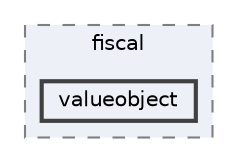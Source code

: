 digraph "repository/isd/src/main/java/com/sterlite/cal/isd/fiscal/valueobject"
{
 // LATEX_PDF_SIZE
  bgcolor="transparent";
  edge [fontname=Helvetica,fontsize=10,labelfontname=Helvetica,labelfontsize=10];
  node [fontname=Helvetica,fontsize=10,shape=box,height=0.2,width=0.4];
  compound=true
  subgraph clusterdir_836aaf7cf698e412d4df39cea79faa9c {
    graph [ bgcolor="#edf0f7", pencolor="grey50", label="fiscal", fontname=Helvetica,fontsize=10 style="filled,dashed", URL="dir_836aaf7cf698e412d4df39cea79faa9c.html",tooltip=""]
  dir_23fe8302c05d8b8e002d1428cf512efd [label="valueobject", fillcolor="#edf0f7", color="grey25", style="filled,bold", URL="dir_23fe8302c05d8b8e002d1428cf512efd.html",tooltip=""];
  }
}
